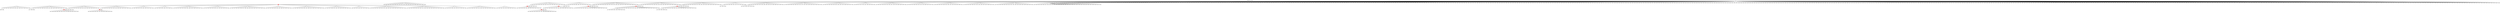 digraph g {
	"50" -> "51";
	"51" [label="26"];
	"45" -> "46";
	"46" [label="10"];
	"42" -> "43";
	"43" [color=indianred1, style=filled, label="27"];
	"41" -> "42";
	"42" [label="14"];
	"35" -> "36";
	"36" [color=indianred1, style=filled, label="28"];
	"34" -> "35";
	"35" [label="15"];
	"31" -> "32";
	"32" [label="13"];
	"31" -> "33";
	"33" [label="17"];
	"31" -> "34";
	"34" [label="28"];
	"31" -> "37";
	"37" [label="40"];
	"31" -> "38";
	"38" [label="46"];
	"31" -> "39";
	"39" [label="25"];
	"31" -> "40";
	"40" [label="32"];
	"31" -> "41";
	"41" [label="27"];
	"31" -> "44";
	"44" [label="33"];
	"31" -> "45";
	"45" [label="39"];
	"31" -> "47";
	"47" [label="43"];
	"31" -> "48";
	"48" [label="22"];
	"31" -> "49";
	"49" [label="30"];
	"31" -> "50";
	"50" [label="31"];
	"31" -> "52";
	"52" [label="19"];
	"31" -> "53";
	"53" [label="4"];
	"31" -> "54";
	"54" [label="21"];
	"31" -> "55";
	"55" [label="7"];
	"30" -> "31";
	"31" [color=indianred1, style=filled, label="45"];
	"28" -> "29";
	"29" [color=indianred1, style=filled, label="47"];
	"27" -> "28";
	"28" [label="23"];
	"20" -> "21";
	"21" [color=indianred1, style=filled, label="50"];
	"19" -> "20";
	"20" [label="38"];
	"18" -> "19";
	"19" [color=indianred1, style=filled, label="24"];
	"17" -> "18";
	"18" [label="50"];
	"15" -> "16";
	"16" [color=indianred1, style=filled, label="8"];
	"14" -> "15";
	"15" [label="12"];
	"12" -> "13";
	"13" [label="48"];
	"11" -> "12";
	"12" [color=indianred1, style=filled, label="9"];
	"10" -> "11";
	"11" [label="44"];
	"8" -> "9";
	"9" [label="18"];
	"7" -> "8";
	"8" [color=indianred1, style=filled, label="16"];
	"6" -> "7";
	"7" [label="36"];
	"4" -> "5";
	"5" [label="11"];
	"2" -> "3";
	"3" [label="1"];
	"0" -> "1";
	"1" [label="3"];
	"0" -> "2";
	"2" [label="49"];
	"0" -> "4";
	"4" [label="6"];
	"0" -> "6";
	"6" [label="16"];
	"0" -> "10";
	"10" [label="9"];
	"0" -> "14";
	"14" [label="8"];
	"0" -> "17";
	"17" [label="24"];
	"0" -> "22";
	"22" [label="42"];
	"0" -> "23";
	"23" [label="35"];
	"0" -> "24";
	"24" [label="20"];
	"0" -> "25";
	"25" [label="34"];
	"0" -> "26";
	"26" [label="41"];
	"0" -> "27";
	"27" [label="47"];
	"0" -> "30";
	"30" [label="45"];
	"0" -> "56";
	"56" [label="5"];
	"0" -> "57";
	"57" [label="2"];
	"0" -> "58";
	"58" [label="37"];
	"0" -> "59";
	"59" [label="29"];
	"0" [label="germline"];
	"0" -> "cell1";
	"cell1" [shape=box];
	"1" -> "cell2";
	"cell2" [shape=box];
	"22" -> "cell3";
	"cell3" [shape=box];
	"56" -> "cell4";
	"cell4" [shape=box];
	"17" -> "cell5";
	"cell5" [shape=box];
	"0" -> "cell6";
	"cell6" [shape=box];
	"13" -> "cell7";
	"cell7" [shape=box];
	"0" -> "cell8";
	"cell8" [shape=box];
	"10" -> "cell9";
	"cell9" [shape=box];
	"39" -> "cell10";
	"cell10" [shape=box];
	"0" -> "cell11";
	"cell11" [shape=box];
	"21" -> "cell12";
	"cell12" [shape=box];
	"24" -> "cell13";
	"cell13" [shape=box];
	"0" -> "cell14";
	"cell14" [shape=box];
	"0" -> "cell15";
	"cell15" [shape=box];
	"0" -> "cell16";
	"cell16" [shape=box];
	"41" -> "cell17";
	"cell17" [shape=box];
	"0" -> "cell18";
	"cell18" [shape=box];
	"0" -> "cell19";
	"cell19" [shape=box];
	"19" -> "cell20";
	"cell20" [shape=box];
	"0" -> "cell21";
	"cell21" [shape=box];
	"0" -> "cell22";
	"cell22" [shape=box];
	"36" -> "cell23";
	"cell23" [shape=box];
	"10" -> "cell24";
	"cell24" [shape=box];
	"16" -> "cell25";
	"cell25" [shape=box];
	"0" -> "cell26";
	"cell26" [shape=box];
	"0" -> "cell27";
	"cell27" [shape=box];
	"21" -> "cell28";
	"cell28" [shape=box];
	"40" -> "cell29";
	"cell29" [shape=box];
	"0" -> "cell30";
	"cell30" [shape=box];
	"32" -> "cell31";
	"cell31" [shape=box];
	"28" -> "cell32";
	"cell32" [shape=box];
	"22" -> "cell33";
	"cell33" [shape=box];
	"0" -> "cell34";
	"cell34" [shape=box];
	"39" -> "cell35";
	"cell35" [shape=box];
	"0" -> "cell36";
	"cell36" [shape=box];
	"0" -> "cell37";
	"cell37" [shape=box];
	"0" -> "cell38";
	"cell38" [shape=box];
	"0" -> "cell39";
	"cell39" [shape=box];
	"3" -> "cell40";
	"cell40" [shape=box];
	"9" -> "cell41";
	"cell41" [shape=box];
	"0" -> "cell42";
	"cell42" [shape=box];
	"0" -> "cell43";
	"cell43" [shape=box];
	"22" -> "cell44";
	"cell44" [shape=box];
	"0" -> "cell45";
	"cell45" [shape=box];
	"0" -> "cell46";
	"cell46" [shape=box];
	"52" -> "cell47";
	"cell47" [shape=box];
	"2" -> "cell48";
	"cell48" [shape=box];
	"17" -> "cell49";
	"cell49" [shape=box];
	"0" -> "cell50";
	"cell50" [shape=box];
	"0" -> "cell51";
	"cell51" [shape=box];
	"11" -> "cell52";
	"cell52" [shape=box];
	"0" -> "cell53";
	"cell53" [shape=box];
	"53" -> "cell54";
	"cell54" [shape=box];
	"0" -> "cell55";
	"cell55" [shape=box];
	"0" -> "cell56";
	"cell56" [shape=box];
	"41" -> "cell57";
	"cell57" [shape=box];
	"0" -> "cell58";
	"cell58" [shape=box];
	"16" -> "cell59";
	"cell59" [shape=box];
	"2" -> "cell60";
	"cell60" [shape=box];
	"1" -> "cell61";
	"cell61" [shape=box];
	"0" -> "cell62";
	"cell62" [shape=box];
	"0" -> "cell63";
	"cell63" [shape=box];
	"23" -> "cell64";
	"cell64" [shape=box];
	"49" -> "cell65";
	"cell65" [shape=box];
	"0" -> "cell66";
	"cell66" [shape=box];
	"0" -> "cell67";
	"cell67" [shape=box];
	"23" -> "cell68";
	"cell68" [shape=box];
	"0" -> "cell69";
	"cell69" [shape=box];
	"27" -> "cell70";
	"cell70" [shape=box];
	"47" -> "cell71";
	"cell71" [shape=box];
	"23" -> "cell72";
	"cell72" [shape=box];
	"39" -> "cell73";
	"cell73" [shape=box];
	"27" -> "cell74";
	"cell74" [shape=box];
	"37" -> "cell75";
	"cell75" [shape=box];
	"0" -> "cell76";
	"cell76" [shape=box];
	"0" -> "cell77";
	"cell77" [shape=box];
	"30" -> "cell78";
	"cell78" [shape=box];
	"0" -> "cell79";
	"cell79" [shape=box];
	"0" -> "cell80";
	"cell80" [shape=box];
	"0" -> "cell81";
	"cell81" [shape=box];
	"40" -> "cell82";
	"cell82" [shape=box];
	"0" -> "cell83";
	"cell83" [shape=box];
	"41" -> "cell84";
	"cell84" [shape=box];
	"0" -> "cell85";
	"cell85" [shape=box];
	"0" -> "cell86";
	"cell86" [shape=box];
	"38" -> "cell87";
	"cell87" [shape=box];
	"17" -> "cell88";
	"cell88" [shape=box];
	"24" -> "cell89";
	"cell89" [shape=box];
	"0" -> "cell90";
	"cell90" [shape=box];
	"0" -> "cell91";
	"cell91" [shape=box];
	"0" -> "cell92";
	"cell92" [shape=box];
	"0" -> "cell93";
	"cell93" [shape=box];
	"0" -> "cell94";
	"cell94" [shape=box];
	"25" -> "cell95";
	"cell95" [shape=box];
	"0" -> "cell96";
	"cell96" [shape=box];
	"0" -> "cell97";
	"cell97" [shape=box];
	"6" -> "cell98";
	"cell98" [shape=box];
	"17" -> "cell99";
	"cell99" [shape=box];
	"0" -> "cell100";
	"cell100" [shape=box];
	"29" -> "cell101";
	"cell101" [shape=box];
	"0" -> "cell102";
	"cell102" [shape=box];
	"6" -> "cell103";
	"cell103" [shape=box];
	"0" -> "cell104";
	"cell104" [shape=box];
	"4" -> "cell105";
	"cell105" [shape=box];
	"41" -> "cell106";
	"cell106" [shape=box];
	"57" -> "cell107";
	"cell107" [shape=box];
	"25" -> "cell108";
	"cell108" [shape=box];
	"0" -> "cell109";
	"cell109" [shape=box];
	"0" -> "cell110";
	"cell110" [shape=box];
	"0" -> "cell111";
	"cell111" [shape=box];
	"0" -> "cell112";
	"cell112" [shape=box];
	"0" -> "cell113";
	"cell113" [shape=box];
	"44" -> "cell114";
	"cell114" [shape=box];
	"2" -> "cell115";
	"cell115" [shape=box];
	"40" -> "cell116";
	"cell116" [shape=box];
	"46" -> "cell117";
	"cell117" [shape=box];
	"2" -> "cell118";
	"cell118" [shape=box];
	"37" -> "cell119";
	"cell119" [shape=box];
	"0" -> "cell120";
	"cell120" [shape=box];
	"38" -> "cell121";
	"cell121" [shape=box];
	"0" -> "cell122";
	"cell122" [shape=box];
	"52" -> "cell123";
	"cell123" [shape=box];
	"0" -> "cell124";
	"cell124" [shape=box];
	"0" -> "cell125";
	"cell125" [shape=box];
	"0" -> "cell126";
	"cell126" [shape=box];
	"0" -> "cell127";
	"cell127" [shape=box];
	"0" -> "cell128";
	"cell128" [shape=box];
	"0" -> "cell129";
	"cell129" [shape=box];
	"20" -> "cell130";
	"cell130" [shape=box];
	"24" -> "cell131";
	"cell131" [shape=box];
	"0" -> "cell132";
	"cell132" [shape=box];
	"0" -> "cell133";
	"cell133" [shape=box];
	"0" -> "cell134";
	"cell134" [shape=box];
	"0" -> "cell135";
	"cell135" [shape=box];
	"45" -> "cell136";
	"cell136" [shape=box];
	"45" -> "cell137";
	"cell137" [shape=box];
	"0" -> "cell138";
	"cell138" [shape=box];
	"53" -> "cell139";
	"cell139" [shape=box];
	"0" -> "cell140";
	"cell140" [shape=box];
	"57" -> "cell141";
	"cell141" [shape=box];
	"0" -> "cell142";
	"cell142" [shape=box];
	"55" -> "cell143";
	"cell143" [shape=box];
	"47" -> "cell144";
	"cell144" [shape=box];
	"49" -> "cell145";
	"cell145" [shape=box];
	"12" -> "cell146";
	"cell146" [shape=box];
	"0" -> "cell147";
	"cell147" [shape=box];
	"10" -> "cell148";
	"cell148" [shape=box];
	"34" -> "cell149";
	"cell149" [shape=box];
	"0" -> "cell150";
	"cell150" [shape=box];
	"21" -> "cell151";
	"cell151" [shape=box];
	"33" -> "cell152";
	"cell152" [shape=box];
	"16" -> "cell153";
	"cell153" [shape=box];
	"21" -> "cell154";
	"cell154" [shape=box];
	"0" -> "cell155";
	"cell155" [shape=box];
	"0" -> "cell156";
	"cell156" [shape=box];
	"0" -> "cell157";
	"cell157" [shape=box];
	"6" -> "cell158";
	"cell158" [shape=box];
	"0" -> "cell159";
	"cell159" [shape=box];
	"0" -> "cell160";
	"cell160" [shape=box];
	"0" -> "cell161";
	"cell161" [shape=box];
	"0" -> "cell162";
	"cell162" [shape=box];
	"16" -> "cell163";
	"cell163" [shape=box];
	"0" -> "cell164";
	"cell164" [shape=box];
	"50" -> "cell165";
	"cell165" [shape=box];
	"0" -> "cell166";
	"cell166" [shape=box];
	"27" -> "cell167";
	"cell167" [shape=box];
	"36" -> "cell168";
	"cell168" [shape=box];
	"0" -> "cell169";
	"cell169" [shape=box];
	"0" -> "cell170";
	"cell170" [shape=box];
	"0" -> "cell171";
	"cell171" [shape=box];
	"37" -> "cell172";
	"cell172" [shape=box];
	"8" -> "cell173";
	"cell173" [shape=box];
	"7" -> "cell174";
	"cell174" [shape=box];
	"0" -> "cell175";
	"cell175" [shape=box];
	"0" -> "cell176";
	"cell176" [shape=box];
	"19" -> "cell177";
	"cell177" [shape=box];
	"0" -> "cell178";
	"cell178" [shape=box];
	"58" -> "cell179";
	"cell179" [shape=box];
	"30" -> "cell180";
	"cell180" [shape=box];
	"0" -> "cell181";
	"cell181" [shape=box];
	"0" -> "cell182";
	"cell182" [shape=box];
	"34" -> "cell183";
	"cell183" [shape=box];
	"38" -> "cell184";
	"cell184" [shape=box];
	"0" -> "cell185";
	"cell185" [shape=box];
	"56" -> "cell186";
	"cell186" [shape=box];
	"0" -> "cell187";
	"cell187" [shape=box];
	"29" -> "cell188";
	"cell188" [shape=box];
	"57" -> "cell189";
	"cell189" [shape=box];
	"0" -> "cell190";
	"cell190" [shape=box];
	"0" -> "cell191";
	"cell191" [shape=box];
	"0" -> "cell192";
	"cell192" [shape=box];
	"0" -> "cell193";
	"cell193" [shape=box];
	"0" -> "cell194";
	"cell194" [shape=box];
	"0" -> "cell195";
	"cell195" [shape=box];
	"0" -> "cell196";
	"cell196" [shape=box];
	"0" -> "cell197";
	"cell197" [shape=box];
	"54" -> "cell198";
	"cell198" [shape=box];
	"10" -> "cell199";
	"cell199" [shape=box];
	"41" -> "cell200";
	"cell200" [shape=box];
	"43" -> "cell201";
	"cell201" [shape=box];
	"0" -> "cell202";
	"cell202" [shape=box];
	"0" -> "cell203";
	"cell203" [shape=box];
	"0" -> "cell204";
	"cell204" [shape=box];
	"0" -> "cell205";
	"cell205" [shape=box];
	"0" -> "cell206";
	"cell206" [shape=box];
	"2" -> "cell207";
	"cell207" [shape=box];
	"8" -> "cell208";
	"cell208" [shape=box];
	"0" -> "cell209";
	"cell209" [shape=box];
	"0" -> "cell210";
	"cell210" [shape=box];
	"23" -> "cell211";
	"cell211" [shape=box];
	"0" -> "cell212";
	"cell212" [shape=box];
	"4" -> "cell213";
	"cell213" [shape=box];
	"34" -> "cell214";
	"cell214" [shape=box];
	"0" -> "cell215";
	"cell215" [shape=box];
	"10" -> "cell216";
	"cell216" [shape=box];
	"0" -> "cell217";
	"cell217" [shape=box];
	"58" -> "cell218";
	"cell218" [shape=box];
	"49" -> "cell219";
	"cell219" [shape=box];
	"45" -> "cell220";
	"cell220" [shape=box];
	"0" -> "cell221";
	"cell221" [shape=box];
	"23" -> "cell222";
	"cell222" [shape=box];
	"0" -> "cell223";
	"cell223" [shape=box];
	"14" -> "cell224";
	"cell224" [shape=box];
	"0" -> "cell225";
	"cell225" [shape=box];
	"0" -> "cell226";
	"cell226" [shape=box];
	"47" -> "cell227";
	"cell227" [shape=box];
	"34" -> "cell228";
	"cell228" [shape=box];
	"39" -> "cell229";
	"cell229" [shape=box];
	"0" -> "cell230";
	"cell230" [shape=box];
	"10" -> "cell231";
	"cell231" [shape=box];
	"0" -> "cell232";
	"cell232" [shape=box];
	"26" -> "cell233";
	"cell233" [shape=box];
	"0" -> "cell234";
	"cell234" [shape=box];
	"0" -> "cell235";
	"cell235" [shape=box];
	"51" -> "cell236";
	"cell236" [shape=box];
	"5" -> "cell237";
	"cell237" [shape=box];
	"0" -> "cell238";
	"cell238" [shape=box];
	"0" -> "cell239";
	"cell239" [shape=box];
	"0" -> "cell240";
	"cell240" [shape=box];
	"0" -> "cell241";
	"cell241" [shape=box];
	"59" -> "cell242";
	"cell242" [shape=box];
	"30" -> "cell243";
	"cell243" [shape=box];
	"18" -> "cell244";
	"cell244" [shape=box];
	"24" -> "cell245";
	"cell245" [shape=box];
	"50" -> "cell246";
	"cell246" [shape=box];
	"0" -> "cell247";
	"cell247" [shape=box];
	"0" -> "cell248";
	"cell248" [shape=box];
	"26" -> "cell249";
	"cell249" [shape=box];
	"55" -> "cell250";
	"cell250" [shape=box];
	"0" -> "cell251";
	"cell251" [shape=box];
	"16" -> "cell252";
	"cell252" [shape=box];
	"0" -> "cell253";
	"cell253" [shape=box];
	"0" -> "cell254";
	"cell254" [shape=box];
	"0" -> "cell255";
	"cell255" [shape=box];
	"0" -> "cell256";
	"cell256" [shape=box];
	"30" -> "cell257";
	"cell257" [shape=box];
	"8" -> "cell258";
	"cell258" [shape=box];
	"0" -> "cell259";
	"cell259" [shape=box];
	"36" -> "cell260";
	"cell260" [shape=box];
	"0" -> "cell261";
	"cell261" [shape=box];
	"0" -> "cell262";
	"cell262" [shape=box];
	"0" -> "cell263";
	"cell263" [shape=box];
	"0" -> "cell264";
	"cell264" [shape=box];
	"0" -> "cell265";
	"cell265" [shape=box];
	"0" -> "cell266";
	"cell266" [shape=box];
	"37" -> "cell267";
	"cell267" [shape=box];
	"0" -> "cell268";
	"cell268" [shape=box];
	"0" -> "cell269";
	"cell269" [shape=box];
	"25" -> "cell270";
	"cell270" [shape=box];
	"0" -> "cell271";
	"cell271" [shape=box];
	"0" -> "cell272";
	"cell272" [shape=box];
	"0" -> "cell273";
	"cell273" [shape=box];
	"0" -> "cell274";
	"cell274" [shape=box];
	"0" -> "cell275";
	"cell275" [shape=box];
	"0" -> "cell276";
	"cell276" [shape=box];
	"0" -> "cell277";
	"cell277" [shape=box];
	"0" -> "cell278";
	"cell278" [shape=box];
	"0" -> "cell279";
	"cell279" [shape=box];
	"0" -> "cell280";
	"cell280" [shape=box];
	"58" -> "cell281";
	"cell281" [shape=box];
	"0" -> "cell282";
	"cell282" [shape=box];
	"0" -> "cell283";
	"cell283" [shape=box];
	"44" -> "cell284";
	"cell284" [shape=box];
	"0" -> "cell285";
	"cell285" [shape=box];
	"58" -> "cell286";
	"cell286" [shape=box];
	"2" -> "cell287";
	"cell287" [shape=box];
	"43" -> "cell288";
	"cell288" [shape=box];
	"40" -> "cell289";
	"cell289" [shape=box];
	"0" -> "cell290";
	"cell290" [shape=box];
	"0" -> "cell291";
	"cell291" [shape=box];
	"1" -> "cell292";
	"cell292" [shape=box];
	"36" -> "cell293";
	"cell293" [shape=box];
	"0" -> "cell294";
	"cell294" [shape=box];
	"0" -> "cell295";
	"cell295" [shape=box];
	"0" -> "cell296";
	"cell296" [shape=box];
	"42" -> "cell297";
	"cell297" [shape=box];
	"22" -> "cell298";
	"cell298" [shape=box];
	"0" -> "cell299";
	"cell299" [shape=box];
	"0" -> "cell300";
	"cell300" [shape=box];
	"54" -> "cell301";
	"cell301" [shape=box];
	"0" -> "cell302";
	"cell302" [shape=box];
	"0" -> "cell303";
	"cell303" [shape=box];
	"21" -> "cell304";
	"cell304" [shape=box];
	"16" -> "cell305";
	"cell305" [shape=box];
	"40" -> "cell306";
	"cell306" [shape=box];
	"0" -> "cell307";
	"cell307" [shape=box];
	"0" -> "cell308";
	"cell308" [shape=box];
	"41" -> "cell309";
	"cell309" [shape=box];
	"0" -> "cell310";
	"cell310" [shape=box];
	"0" -> "cell311";
	"cell311" [shape=box];
	"52" -> "cell312";
	"cell312" [shape=box];
	"36" -> "cell313";
	"cell313" [shape=box];
	"38" -> "cell314";
	"cell314" [shape=box];
	"56" -> "cell315";
	"cell315" [shape=box];
	"0" -> "cell316";
	"cell316" [shape=box];
	"0" -> "cell317";
	"cell317" [shape=box];
	"30" -> "cell318";
	"cell318" [shape=box];
	"56" -> "cell319";
	"cell319" [shape=box];
	"0" -> "cell320";
	"cell320" [shape=box];
	"45" -> "cell321";
	"cell321" [shape=box];
	"0" -> "cell322";
	"cell322" [shape=box];
	"0" -> "cell323";
	"cell323" [shape=box];
	"0" -> "cell324";
	"cell324" [shape=box];
	"32" -> "cell325";
	"cell325" [shape=box];
	"0" -> "cell326";
	"cell326" [shape=box];
	"37" -> "cell327";
	"cell327" [shape=box];
	"0" -> "cell328";
	"cell328" [shape=box];
	"36" -> "cell329";
	"cell329" [shape=box];
	"44" -> "cell330";
	"cell330" [shape=box];
	"14" -> "cell331";
	"cell331" [shape=box];
	"19" -> "cell332";
	"cell332" [shape=box];
	"0" -> "cell333";
	"cell333" [shape=box];
	"19" -> "cell334";
	"cell334" [shape=box];
	"0" -> "cell335";
	"cell335" [shape=box];
	"32" -> "cell336";
	"cell336" [shape=box];
	"0" -> "cell337";
	"cell337" [shape=box];
	"0" -> "cell338";
	"cell338" [shape=box];
	"0" -> "cell339";
	"cell339" [shape=box];
	"0" -> "cell340";
	"cell340" [shape=box];
	"0" -> "cell341";
	"cell341" [shape=box];
	"0" -> "cell342";
	"cell342" [shape=box];
	"0" -> "cell343";
	"cell343" [shape=box];
	"0" -> "cell344";
	"cell344" [shape=box];
	"0" -> "cell345";
	"cell345" [shape=box];
	"0" -> "cell346";
	"cell346" [shape=box];
	"24" -> "cell347";
	"cell347" [shape=box];
	"0" -> "cell348";
	"cell348" [shape=box];
	"22" -> "cell349";
	"cell349" [shape=box];
	"0" -> "cell350";
	"cell350" [shape=box];
	"13" -> "cell351";
	"cell351" [shape=box];
	"14" -> "cell352";
	"cell352" [shape=box];
	"30" -> "cell353";
	"cell353" [shape=box];
	"0" -> "cell354";
	"cell354" [shape=box];
	"0" -> "cell355";
	"cell355" [shape=box];
	"0" -> "cell356";
	"cell356" [shape=box];
	"39" -> "cell357";
	"cell357" [shape=box];
	"0" -> "cell358";
	"cell358" [shape=box];
	"57" -> "cell359";
	"cell359" [shape=box];
	"0" -> "cell360";
	"cell360" [shape=box];
	"0" -> "cell361";
	"cell361" [shape=box];
	"0" -> "cell362";
	"cell362" [shape=box];
	"0" -> "cell363";
	"cell363" [shape=box];
	"0" -> "cell364";
	"cell364" [shape=box];
	"58" -> "cell365";
	"cell365" [shape=box];
	"54" -> "cell366";
	"cell366" [shape=box];
	"0" -> "cell367";
	"cell367" [shape=box];
	"0" -> "cell368";
	"cell368" [shape=box];
	"0" -> "cell369";
	"cell369" [shape=box];
	"30" -> "cell370";
	"cell370" [shape=box];
	"49" -> "cell371";
	"cell371" [shape=box];
	"58" -> "cell372";
	"cell372" [shape=box];
	"54" -> "cell373";
	"cell373" [shape=box];
	"0" -> "cell374";
	"cell374" [shape=box];
	"30" -> "cell375";
	"cell375" [shape=box];
	"49" -> "cell376";
	"cell376" [shape=box];
	"0" -> "cell377";
	"cell377" [shape=box];
	"0" -> "cell378";
	"cell378" [shape=box];
	"0" -> "cell379";
	"cell379" [shape=box];
	"0" -> "cell380";
	"cell380" [shape=box];
	"0" -> "cell381";
	"cell381" [shape=box];
	"0" -> "cell382";
	"cell382" [shape=box];
	"0" -> "cell383";
	"cell383" [shape=box];
	"0" -> "cell384";
	"cell384" [shape=box];
	"0" -> "cell385";
	"cell385" [shape=box];
	"1" -> "cell386";
	"cell386" [shape=box];
	"0" -> "cell387";
	"cell387" [shape=box];
	"47" -> "cell388";
	"cell388" [shape=box];
	"0" -> "cell389";
	"cell389" [shape=box];
	"54" -> "cell390";
	"cell390" [shape=box];
	"0" -> "cell391";
	"cell391" [shape=box];
	"0" -> "cell392";
	"cell392" [shape=box];
	"0" -> "cell393";
	"cell393" [shape=box];
	"0" -> "cell394";
	"cell394" [shape=box];
	"0" -> "cell395";
	"cell395" [shape=box];
	"0" -> "cell396";
	"cell396" [shape=box];
	"0" -> "cell397";
	"cell397" [shape=box];
	"45" -> "cell398";
	"cell398" [shape=box];
	"0" -> "cell399";
	"cell399" [shape=box];
	"0" -> "cell400";
	"cell400" [shape=box];
	"16" -> "cell401";
	"cell401" [shape=box];
	"32" -> "cell402";
	"cell402" [shape=box];
	"14" -> "cell403";
	"cell403" [shape=box];
	"42" -> "cell404";
	"cell404" [shape=box];
	"0" -> "cell405";
	"cell405" [shape=box];
	"7" -> "cell406";
	"cell406" [shape=box];
	"53" -> "cell407";
	"cell407" [shape=box];
	"0" -> "cell408";
	"cell408" [shape=box];
	"0" -> "cell409";
	"cell409" [shape=box];
	"0" -> "cell410";
	"cell410" [shape=box];
	"30" -> "cell411";
	"cell411" [shape=box];
	"47" -> "cell412";
	"cell412" [shape=box];
	"0" -> "cell413";
	"cell413" [shape=box];
	"20" -> "cell414";
	"cell414" [shape=box];
	"0" -> "cell415";
	"cell415" [shape=box];
	"45" -> "cell416";
	"cell416" [shape=box];
	"0" -> "cell417";
	"cell417" [shape=box];
	"24" -> "cell418";
	"cell418" [shape=box];
	"0" -> "cell419";
	"cell419" [shape=box];
	"0" -> "cell420";
	"cell420" [shape=box];
	"0" -> "cell421";
	"cell421" [shape=box];
	"0" -> "cell422";
	"cell422" [shape=box];
	"12" -> "cell423";
	"cell423" [shape=box];
	"0" -> "cell424";
	"cell424" [shape=box];
	"0" -> "cell425";
	"cell425" [shape=box];
	"0" -> "cell426";
	"cell426" [shape=box];
	"0" -> "cell427";
	"cell427" [shape=box];
	"0" -> "cell428";
	"cell428" [shape=box];
	"0" -> "cell429";
	"cell429" [shape=box];
	"27" -> "cell430";
	"cell430" [shape=box];
	"0" -> "cell431";
	"cell431" [shape=box];
	"0" -> "cell432";
	"cell432" [shape=box];
	"58" -> "cell433";
	"cell433" [shape=box];
	"27" -> "cell434";
	"cell434" [shape=box];
	"0" -> "cell435";
	"cell435" [shape=box];
	"25" -> "cell436";
	"cell436" [shape=box];
	"59" -> "cell437";
	"cell437" [shape=box];
	"12" -> "cell438";
	"cell438" [shape=box];
	"0" -> "cell439";
	"cell439" [shape=box];
	"0" -> "cell440";
	"cell440" [shape=box];
	"34" -> "cell441";
	"cell441" [shape=box];
	"0" -> "cell442";
	"cell442" [shape=box];
	"0" -> "cell443";
	"cell443" [shape=box];
	"0" -> "cell444";
	"cell444" [shape=box];
	"27" -> "cell445";
	"cell445" [shape=box];
	"0" -> "cell446";
	"cell446" [shape=box];
	"7" -> "cell447";
	"cell447" [shape=box];
	"0" -> "cell448";
	"cell448" [shape=box];
	"26" -> "cell449";
	"cell449" [shape=box];
	"2" -> "cell450";
	"cell450" [shape=box];
	"35" -> "cell451";
	"cell451" [shape=box];
	"38" -> "cell452";
	"cell452" [shape=box];
	"29" -> "cell453";
	"cell453" [shape=box];
	"34" -> "cell454";
	"cell454" [shape=box];
	"4" -> "cell455";
	"cell455" [shape=box];
	"48" -> "cell456";
	"cell456" [shape=box];
	"8" -> "cell457";
	"cell457" [shape=box];
	"52" -> "cell458";
	"cell458" [shape=box];
	"0" -> "cell459";
	"cell459" [shape=box];
	"58" -> "cell460";
	"cell460" [shape=box];
	"1" -> "cell461";
	"cell461" [shape=box];
	"0" -> "cell462";
	"cell462" [shape=box];
	"0" -> "cell463";
	"cell463" [shape=box];
	"0" -> "cell464";
	"cell464" [shape=box];
	"0" -> "cell465";
	"cell465" [shape=box];
	"0" -> "cell466";
	"cell466" [shape=box];
	"30" -> "cell467";
	"cell467" [shape=box];
	"2" -> "cell468";
	"cell468" [shape=box];
	"0" -> "cell469";
	"cell469" [shape=box];
	"26" -> "cell470";
	"cell470" [shape=box];
	"0" -> "cell471";
	"cell471" [shape=box];
	"0" -> "cell472";
	"cell472" [shape=box];
	"21" -> "cell473";
	"cell473" [shape=box];
	"0" -> "cell474";
	"cell474" [shape=box];
	"50" -> "cell475";
	"cell475" [shape=box];
	"16" -> "cell476";
	"cell476" [shape=box];
	"0" -> "cell477";
	"cell477" [shape=box];
	"6" -> "cell478";
	"cell478" [shape=box];
	"33" -> "cell479";
	"cell479" [shape=box];
	"6" -> "cell480";
	"cell480" [shape=box];
	"0" -> "cell481";
	"cell481" [shape=box];
	"29" -> "cell482";
	"cell482" [shape=box];
	"0" -> "cell483";
	"cell483" [shape=box];
	"24" -> "cell484";
	"cell484" [shape=box];
	"30" -> "cell485";
	"cell485" [shape=box];
	"0" -> "cell486";
	"cell486" [shape=box];
	"58" -> "cell487";
	"cell487" [shape=box];
	"14" -> "cell488";
	"cell488" [shape=box];
	"0" -> "cell489";
	"cell489" [shape=box];
	"48" -> "cell490";
	"cell490" [shape=box];
	"41" -> "cell491";
	"cell491" [shape=box];
	"10" -> "cell492";
	"cell492" [shape=box];
	"8" -> "cell493";
	"cell493" [shape=box];
	"8" -> "cell494";
	"cell494" [shape=box];
	"4" -> "cell495";
	"cell495" [shape=box];
	"0" -> "cell496";
	"cell496" [shape=box];
	"0" -> "cell497";
	"cell497" [shape=box];
	"46" -> "cell498";
	"cell498" [shape=box];
	"14" -> "cell499";
	"cell499" [shape=box];
	"0" -> "cell500";
	"cell500" [shape=box];
	"0" -> "cell501";
	"cell501" [shape=box];
	"44" -> "cell502";
	"cell502" [shape=box];
	"0" -> "cell503";
	"cell503" [shape=box];
	"21" -> "cell504";
	"cell504" [shape=box];
	"0" -> "cell505";
	"cell505" [shape=box];
	"0" -> "cell506";
	"cell506" [shape=box];
	"10" -> "cell507";
	"cell507" [shape=box];
	"0" -> "cell508";
	"cell508" [shape=box];
	"0" -> "cell509";
	"cell509" [shape=box];
	"49" -> "cell510";
	"cell510" [shape=box];
	"0" -> "cell511";
	"cell511" [shape=box];
	"0" -> "cell512";
	"cell512" [shape=box];
	"0" -> "cell513";
	"cell513" [shape=box];
	"41" -> "cell514";
	"cell514" [shape=box];
	"0" -> "cell515";
	"cell515" [shape=box];
	"0" -> "cell516";
	"cell516" [shape=box];
	"0" -> "cell517";
	"cell517" [shape=box];
	"0" -> "cell518";
	"cell518" [shape=box];
	"0" -> "cell519";
	"cell519" [shape=box];
	"0" -> "cell520";
	"cell520" [shape=box];
	"0" -> "cell521";
	"cell521" [shape=box];
	"38" -> "cell522";
	"cell522" [shape=box];
	"14" -> "cell523";
	"cell523" [shape=box];
	"12" -> "cell524";
	"cell524" [shape=box];
	"57" -> "cell525";
	"cell525" [shape=box];
	"0" -> "cell526";
	"cell526" [shape=box];
	"24" -> "cell527";
	"cell527" [shape=box];
	"0" -> "cell528";
	"cell528" [shape=box];
	"6" -> "cell529";
	"cell529" [shape=box];
	"43" -> "cell530";
	"cell530" [shape=box];
	"0" -> "cell531";
	"cell531" [shape=box];
	"41" -> "cell532";
	"cell532" [shape=box];
	"0" -> "cell533";
	"cell533" [shape=box];
	"48" -> "cell534";
	"cell534" [shape=box];
	"56" -> "cell535";
	"cell535" [shape=box];
	"0" -> "cell536";
	"cell536" [shape=box];
	"23" -> "cell537";
	"cell537" [shape=box];
	"0" -> "cell538";
	"cell538" [shape=box];
	"0" -> "cell539";
	"cell539" [shape=box];
	"0" -> "cell540";
	"cell540" [shape=box];
	"0" -> "cell541";
	"cell541" [shape=box];
	"25" -> "cell542";
	"cell542" [shape=box];
	"0" -> "cell543";
	"cell543" [shape=box];
	"0" -> "cell544";
	"cell544" [shape=box];
	"0" -> "cell545";
	"cell545" [shape=box];
	"22" -> "cell546";
	"cell546" [shape=box];
	"0" -> "cell547";
	"cell547" [shape=box];
	"0" -> "cell548";
	"cell548" [shape=box];
	"0" -> "cell549";
	"cell549" [shape=box];
	"0" -> "cell550";
	"cell550" [shape=box];
	"0" -> "cell551";
	"cell551" [shape=box];
	"0" -> "cell552";
	"cell552" [shape=box];
	"52" -> "cell553";
	"cell553" [shape=box];
	"40" -> "cell554";
	"cell554" [shape=box];
	"45" -> "cell555";
	"cell555" [shape=box];
	"0" -> "cell556";
	"cell556" [shape=box];
	"4" -> "cell557";
	"cell557" [shape=box];
	"0" -> "cell558";
	"cell558" [shape=box];
	"0" -> "cell559";
	"cell559" [shape=box];
	"0" -> "cell560";
	"cell560" [shape=box];
	"0" -> "cell561";
	"cell561" [shape=box];
	"14" -> "cell562";
	"cell562" [shape=box];
	"0" -> "cell563";
	"cell563" [shape=box];
	"5" -> "cell564";
	"cell564" [shape=box];
	"14" -> "cell565";
	"cell565" [shape=box];
	"39" -> "cell566";
	"cell566" [shape=box];
	"16" -> "cell567";
	"cell567" [shape=box];
	"0" -> "cell568";
	"cell568" [shape=box];
	"0" -> "cell569";
	"cell569" [shape=box];
	"0" -> "cell570";
	"cell570" [shape=box];
	"0" -> "cell571";
	"cell571" [shape=box];
	"0" -> "cell572";
	"cell572" [shape=box];
	"14" -> "cell573";
	"cell573" [shape=box];
	"49" -> "cell574";
	"cell574" [shape=box];
	"58" -> "cell575";
	"cell575" [shape=box];
	"0" -> "cell576";
	"cell576" [shape=box];
	"39" -> "cell577";
	"cell577" [shape=box];
	"25" -> "cell578";
	"cell578" [shape=box];
	"40" -> "cell579";
	"cell579" [shape=box];
	"0" -> "cell580";
	"cell580" [shape=box];
	"52" -> "cell581";
	"cell581" [shape=box];
	"30" -> "cell582";
	"cell582" [shape=box];
	"50" -> "cell583";
	"cell583" [shape=box];
	"0" -> "cell584";
	"cell584" [shape=box];
	"14" -> "cell585";
	"cell585" [shape=box];
	"0" -> "cell586";
	"cell586" [shape=box];
	"0" -> "cell587";
	"cell587" [shape=box];
	"0" -> "cell588";
	"cell588" [shape=box];
	"0" -> "cell589";
	"cell589" [shape=box];
	"0" -> "cell590";
	"cell590" [shape=box];
	"55" -> "cell591";
	"cell591" [shape=box];
	"0" -> "cell592";
	"cell592" [shape=box];
	"39" -> "cell593";
	"cell593" [shape=box];
	"52" -> "cell594";
	"cell594" [shape=box];
	"0" -> "cell595";
	"cell595" [shape=box];
	"0" -> "cell596";
	"cell596" [shape=box];
	"14" -> "cell597";
	"cell597" [shape=box];
	"0" -> "cell598";
	"cell598" [shape=box];
	"0" -> "cell599";
	"cell599" [shape=box];
	"0" -> "cell600";
	"cell600" [shape=box];
	"58" -> "cell601";
	"cell601" [shape=box];
	"0" -> "cell602";
	"cell602" [shape=box];
	"58" -> "cell603";
	"cell603" [shape=box];
	"0" -> "cell604";
	"cell604" [shape=box];
	"0" -> "cell605";
	"cell605" [shape=box];
	"0" -> "cell606";
	"cell606" [shape=box];
	"0" -> "cell607";
	"cell607" [shape=box];
	"0" -> "cell608";
	"cell608" [shape=box];
	"26" -> "cell609";
	"cell609" [shape=box];
	"42" -> "cell610";
	"cell610" [shape=box];
	"3" -> "cell611";
	"cell611" [shape=box];
	"41" -> "cell612";
	"cell612" [shape=box];
	"26" -> "cell613";
	"cell613" [shape=box];
	"25" -> "cell614";
	"cell614" [shape=box];
	"36" -> "cell615";
	"cell615" [shape=box];
	"44" -> "cell616";
	"cell616" [shape=box];
	"56" -> "cell617";
	"cell617" [shape=box];
	"0" -> "cell618";
	"cell618" [shape=box];
	"10" -> "cell619";
	"cell619" [shape=box];
	"0" -> "cell620";
	"cell620" [shape=box];
	"59" -> "cell621";
	"cell621" [shape=box];
	"0" -> "cell622";
	"cell622" [shape=box];
	"0" -> "cell623";
	"cell623" [shape=box];
	"57" -> "cell624";
	"cell624" [shape=box];
	"58" -> "cell625";
	"cell625" [shape=box];
	"0" -> "cell626";
	"cell626" [shape=box];
	"0" -> "cell627";
	"cell627" [shape=box];
	"53" -> "cell628";
	"cell628" [shape=box];
	"27" -> "cell629";
	"cell629" [shape=box];
	"0" -> "cell630";
	"cell630" [shape=box];
	"0" -> "cell631";
	"cell631" [shape=box];
	"0" -> "cell632";
	"cell632" [shape=box];
	"0" -> "cell633";
	"cell633" [shape=box];
	"0" -> "cell634";
	"cell634" [shape=box];
	"43" -> "cell635";
	"cell635" [shape=box];
	"13" -> "cell636";
	"cell636" [shape=box];
	"0" -> "cell637";
	"cell637" [shape=box];
	"2" -> "cell638";
	"cell638" [shape=box];
	"14" -> "cell639";
	"cell639" [shape=box];
	"24" -> "cell640";
	"cell640" [shape=box];
	"0" -> "cell641";
	"cell641" [shape=box];
	"57" -> "cell642";
	"cell642" [shape=box];
	"0" -> "cell643";
	"cell643" [shape=box];
	"23" -> "cell644";
	"cell644" [shape=box];
	"0" -> "cell645";
	"cell645" [shape=box];
	"0" -> "cell646";
	"cell646" [shape=box];
	"0" -> "cell647";
	"cell647" [shape=box];
	"0" -> "cell648";
	"cell648" [shape=box];
	"0" -> "cell649";
	"cell649" [shape=box];
	"49" -> "cell650";
	"cell650" [shape=box];
	"0" -> "cell651";
	"cell651" [shape=box];
	"11" -> "cell652";
	"cell652" [shape=box];
	"1" -> "cell653";
	"cell653" [shape=box];
	"0" -> "cell654";
	"cell654" [shape=box];
	"17" -> "cell655";
	"cell655" [shape=box];
	"12" -> "cell656";
	"cell656" [shape=box];
	"58" -> "cell657";
	"cell657" [shape=box];
	"0" -> "cell658";
	"cell658" [shape=box];
	"0" -> "cell659";
	"cell659" [shape=box];
	"2" -> "cell660";
	"cell660" [shape=box];
	"37" -> "cell661";
	"cell661" [shape=box];
	"51" -> "cell662";
	"cell662" [shape=box];
	"0" -> "cell663";
	"cell663" [shape=box];
	"43" -> "cell664";
	"cell664" [shape=box];
	"12" -> "cell665";
	"cell665" [shape=box];
	"0" -> "cell666";
	"cell666" [shape=box];
	"57" -> "cell667";
	"cell667" [shape=box];
	"16" -> "cell668";
	"cell668" [shape=box];
	"40" -> "cell669";
	"cell669" [shape=box];
	"12" -> "cell670";
	"cell670" [shape=box];
	"36" -> "cell671";
	"cell671" [shape=box];
	"30" -> "cell672";
	"cell672" [shape=box];
	"0" -> "cell673";
	"cell673" [shape=box];
	"1" -> "cell674";
	"cell674" [shape=box];
	"40" -> "cell675";
	"cell675" [shape=box];
	"23" -> "cell676";
	"cell676" [shape=box];
	"38" -> "cell677";
	"cell677" [shape=box];
	"0" -> "cell678";
	"cell678" [shape=box];
	"0" -> "cell679";
	"cell679" [shape=box];
	"48" -> "cell680";
	"cell680" [shape=box];
	"22" -> "cell681";
	"cell681" [shape=box];
	"58" -> "cell682";
	"cell682" [shape=box];
	"39" -> "cell683";
	"cell683" [shape=box];
	"0" -> "cell684";
	"cell684" [shape=box];
	"17" -> "cell685";
	"cell685" [shape=box];
	"43" -> "cell686";
	"cell686" [shape=box];
	"0" -> "cell687";
	"cell687" [shape=box];
	"0" -> "cell688";
	"cell688" [shape=box];
	"28" -> "cell689";
	"cell689" [shape=box];
	"40" -> "cell690";
	"cell690" [shape=box];
	"58" -> "cell691";
	"cell691" [shape=box];
	"26" -> "cell692";
	"cell692" [shape=box];
	"21" -> "cell693";
	"cell693" [shape=box];
	"0" -> "cell694";
	"cell694" [shape=box];
	"0" -> "cell695";
	"cell695" [shape=box];
	"43" -> "cell696";
	"cell696" [shape=box];
	"47" -> "cell697";
	"cell697" [shape=box];
	"0" -> "cell698";
	"cell698" [shape=box];
	"0" -> "cell699";
	"cell699" [shape=box];
	"18" -> "cell700";
	"cell700" [shape=box];
	"0" -> "cell701";
	"cell701" [shape=box];
	"4" -> "cell702";
	"cell702" [shape=box];
	"0" -> "cell703";
	"cell703" [shape=box];
	"0" -> "cell704";
	"cell704" [shape=box];
	"0" -> "cell705";
	"cell705" [shape=box];
	"0" -> "cell706";
	"cell706" [shape=box];
	"0" -> "cell707";
	"cell707" [shape=box];
	"27" -> "cell708";
	"cell708" [shape=box];
	"0" -> "cell709";
	"cell709" [shape=box];
	"17" -> "cell710";
	"cell710" [shape=box];
	"0" -> "cell711";
	"cell711" [shape=box];
	"0" -> "cell712";
	"cell712" [shape=box];
	"0" -> "cell713";
	"cell713" [shape=box];
	"4" -> "cell714";
	"cell714" [shape=box];
	"0" -> "cell715";
	"cell715" [shape=box];
	"6" -> "cell716";
	"cell716" [shape=box];
	"0" -> "cell717";
	"cell717" [shape=box];
	"0" -> "cell718";
	"cell718" [shape=box];
	"0" -> "cell719";
	"cell719" [shape=box];
	"0" -> "cell720";
	"cell720" [shape=box];
	"0" -> "cell721";
	"cell721" [shape=box];
	"0" -> "cell722";
	"cell722" [shape=box];
	"54" -> "cell723";
	"cell723" [shape=box];
	"1" -> "cell724";
	"cell724" [shape=box];
	"26" -> "cell725";
	"cell725" [shape=box];
	"8" -> "cell726";
	"cell726" [shape=box];
	"43" -> "cell727";
	"cell727" [shape=box];
	"0" -> "cell728";
	"cell728" [shape=box];
	"0" -> "cell729";
	"cell729" [shape=box];
	"0" -> "cell730";
	"cell730" [shape=box];
	"0" -> "cell731";
	"cell731" [shape=box];
	"0" -> "cell732";
	"cell732" [shape=box];
	"0" -> "cell733";
	"cell733" [shape=box];
	"0" -> "cell734";
	"cell734" [shape=box];
	"47" -> "cell735";
	"cell735" [shape=box];
	"0" -> "cell736";
	"cell736" [shape=box];
	"0" -> "cell737";
	"cell737" [shape=box];
	"12" -> "cell738";
	"cell738" [shape=box];
	"7" -> "cell739";
	"cell739" [shape=box];
	"0" -> "cell740";
	"cell740" [shape=box];
	"0" -> "cell741";
	"cell741" [shape=box];
	"0" -> "cell742";
	"cell742" [shape=box];
	"30" -> "cell743";
	"cell743" [shape=box];
	"0" -> "cell744";
	"cell744" [shape=box];
	"45" -> "cell745";
	"cell745" [shape=box];
	"38" -> "cell746";
	"cell746" [shape=box];
	"0" -> "cell747";
	"cell747" [shape=box];
	"0" -> "cell748";
	"cell748" [shape=box];
	"53" -> "cell749";
	"cell749" [shape=box];
	"0" -> "cell750";
	"cell750" [shape=box];
	"0" -> "cell751";
	"cell751" [shape=box];
	"0" -> "cell752";
	"cell752" [shape=box];
	"25" -> "cell753";
	"cell753" [shape=box];
	"0" -> "cell754";
	"cell754" [shape=box];
	"0" -> "cell755";
	"cell755" [shape=box];
	"26" -> "cell756";
	"cell756" [shape=box];
	"2" -> "cell757";
	"cell757" [shape=box];
	"34" -> "cell758";
	"cell758" [shape=box];
	"0" -> "cell759";
	"cell759" [shape=box];
	"0" -> "cell760";
	"cell760" [shape=box];
	"43" -> "cell761";
	"cell761" [shape=box];
	"4" -> "cell762";
	"cell762" [shape=box];
	"0" -> "cell763";
	"cell763" [shape=box];
	"19" -> "cell764";
	"cell764" [shape=box];
	"53" -> "cell765";
	"cell765" [shape=box];
	"0" -> "cell766";
	"cell766" [shape=box];
	"0" -> "cell767";
	"cell767" [shape=box];
	"0" -> "cell768";
	"cell768" [shape=box];
	"0" -> "cell769";
	"cell769" [shape=box];
	"43" -> "cell770";
	"cell770" [shape=box];
	"53" -> "cell771";
	"cell771" [shape=box];
	"0" -> "cell772";
	"cell772" [shape=box];
	"0" -> "cell773";
	"cell773" [shape=box];
	"0" -> "cell774";
	"cell774" [shape=box];
	"1" -> "cell775";
	"cell775" [shape=box];
	"16" -> "cell776";
	"cell776" [shape=box];
	"0" -> "cell777";
	"cell777" [shape=box];
	"0" -> "cell778";
	"cell778" [shape=box];
	"0" -> "cell779";
	"cell779" [shape=box];
	"24" -> "cell780";
	"cell780" [shape=box];
	"0" -> "cell781";
	"cell781" [shape=box];
	"52" -> "cell782";
	"cell782" [shape=box];
	"1" -> "cell783";
	"cell783" [shape=box];
	"32" -> "cell784";
	"cell784" [shape=box];
	"0" -> "cell785";
	"cell785" [shape=box];
	"26" -> "cell786";
	"cell786" [shape=box];
	"0" -> "cell787";
	"cell787" [shape=box];
	"0" -> "cell788";
	"cell788" [shape=box];
	"0" -> "cell789";
	"cell789" [shape=box];
	"0" -> "cell790";
	"cell790" [shape=box];
	"0" -> "cell791";
	"cell791" [shape=box];
	"0" -> "cell792";
	"cell792" [shape=box];
	"19" -> "cell793";
	"cell793" [shape=box];
	"0" -> "cell794";
	"cell794" [shape=box];
	"50" -> "cell795";
	"cell795" [shape=box];
	"0" -> "cell796";
	"cell796" [shape=box];
	"0" -> "cell797";
	"cell797" [shape=box];
	"53" -> "cell798";
	"cell798" [shape=box];
	"55" -> "cell799";
	"cell799" [shape=box];
	"0" -> "cell800";
	"cell800" [shape=box];
	"8" -> "cell801";
	"cell801" [shape=box];
	"32" -> "cell802";
	"cell802" [shape=box];
	"54" -> "cell803";
	"cell803" [shape=box];
	"21" -> "cell804";
	"cell804" [shape=box];
	"0" -> "cell805";
	"cell805" [shape=box];
	"52" -> "cell806";
	"cell806" [shape=box];
	"38" -> "cell807";
	"cell807" [shape=box];
	"0" -> "cell808";
	"cell808" [shape=box];
	"0" -> "cell809";
	"cell809" [shape=box];
	"0" -> "cell810";
	"cell810" [shape=box];
	"43" -> "cell811";
	"cell811" [shape=box];
	"56" -> "cell812";
	"cell812" [shape=box];
	"15" -> "cell813";
	"cell813" [shape=box];
	"49" -> "cell814";
	"cell814" [shape=box];
	"19" -> "cell815";
	"cell815" [shape=box];
	"37" -> "cell816";
	"cell816" [shape=box];
	"49" -> "cell817";
	"cell817" [shape=box];
	"12" -> "cell818";
	"cell818" [shape=box];
	"57" -> "cell819";
	"cell819" [shape=box];
	"0" -> "cell820";
	"cell820" [shape=box];
	"27" -> "cell821";
	"cell821" [shape=box];
	"0" -> "cell822";
	"cell822" [shape=box];
	"38" -> "cell823";
	"cell823" [shape=box];
	"54" -> "cell824";
	"cell824" [shape=box];
	"0" -> "cell825";
	"cell825" [shape=box];
	"12" -> "cell826";
	"cell826" [shape=box];
	"58" -> "cell827";
	"cell827" [shape=box];
	"0" -> "cell828";
	"cell828" [shape=box];
	"0" -> "cell829";
	"cell829" [shape=box];
	"0" -> "cell830";
	"cell830" [shape=box];
	"0" -> "cell831";
	"cell831" [shape=box];
	"0" -> "cell832";
	"cell832" [shape=box];
	"0" -> "cell833";
	"cell833" [shape=box];
	"0" -> "cell834";
	"cell834" [shape=box];
	"0" -> "cell835";
	"cell835" [shape=box];
	"52" -> "cell836";
	"cell836" [shape=box];
	"0" -> "cell837";
	"cell837" [shape=box];
	"0" -> "cell838";
	"cell838" [shape=box];
	"0" -> "cell839";
	"cell839" [shape=box];
	"0" -> "cell840";
	"cell840" [shape=box];
	"59" -> "cell841";
	"cell841" [shape=box];
	"0" -> "cell842";
	"cell842" [shape=box];
	"33" -> "cell843";
	"cell843" [shape=box];
	"50" -> "cell844";
	"cell844" [shape=box];
	"0" -> "cell845";
	"cell845" [shape=box];
	"45" -> "cell846";
	"cell846" [shape=box];
	"50" -> "cell847";
	"cell847" [shape=box];
	"58" -> "cell848";
	"cell848" [shape=box];
	"0" -> "cell849";
	"cell849" [shape=box];
	"0" -> "cell850";
	"cell850" [shape=box];
	"55" -> "cell851";
	"cell851" [shape=box];
	"0" -> "cell852";
	"cell852" [shape=box];
	"16" -> "cell853";
	"cell853" [shape=box];
	"12" -> "cell854";
	"cell854" [shape=box];
	"47" -> "cell855";
	"cell855" [shape=box];
	"15" -> "cell856";
	"cell856" [shape=box];
	"0" -> "cell857";
	"cell857" [shape=box];
	"0" -> "cell858";
	"cell858" [shape=box];
	"0" -> "cell859";
	"cell859" [shape=box];
	"10" -> "cell860";
	"cell860" [shape=box];
	"0" -> "cell861";
	"cell861" [shape=box];
	"39" -> "cell862";
	"cell862" [shape=box];
	"0" -> "cell863";
	"cell863" [shape=box];
	"0" -> "cell864";
	"cell864" [shape=box];
	"2" -> "cell865";
	"cell865" [shape=box];
	"3" -> "cell866";
	"cell866" [shape=box];
	"19" -> "cell867";
	"cell867" [shape=box];
	"0" -> "cell868";
	"cell868" [shape=box];
	"0" -> "cell869";
	"cell869" [shape=box];
	"38" -> "cell870";
	"cell870" [shape=box];
	"15" -> "cell871";
	"cell871" [shape=box];
	"17" -> "cell872";
	"cell872" [shape=box];
	"23" -> "cell873";
	"cell873" [shape=box];
	"0" -> "cell874";
	"cell874" [shape=box];
	"0" -> "cell875";
	"cell875" [shape=box];
	"12" -> "cell876";
	"cell876" [shape=box];
	"58" -> "cell877";
	"cell877" [shape=box];
	"0" -> "cell878";
	"cell878" [shape=box];
	"29" -> "cell879";
	"cell879" [shape=box];
	"0" -> "cell880";
	"cell880" [shape=box];
	"52" -> "cell881";
	"cell881" [shape=box];
	"0" -> "cell882";
	"cell882" [shape=box];
	"0" -> "cell883";
	"cell883" [shape=box];
	"29" -> "cell884";
	"cell884" [shape=box];
	"25" -> "cell885";
	"cell885" [shape=box];
	"0" -> "cell886";
	"cell886" [shape=box];
	"0" -> "cell887";
	"cell887" [shape=box];
	"55" -> "cell888";
	"cell888" [shape=box];
	"57" -> "cell889";
	"cell889" [shape=box];
	"6" -> "cell890";
	"cell890" [shape=box];
	"9" -> "cell891";
	"cell891" [shape=box];
	"38" -> "cell892";
	"cell892" [shape=box];
	"0" -> "cell893";
	"cell893" [shape=box];
	"0" -> "cell894";
	"cell894" [shape=box];
	"0" -> "cell895";
	"cell895" [shape=box];
	"0" -> "cell896";
	"cell896" [shape=box];
	"0" -> "cell897";
	"cell897" [shape=box];
	"19" -> "cell898";
	"cell898" [shape=box];
	"0" -> "cell899";
	"cell899" [shape=box];
	"56" -> "cell900";
	"cell900" [shape=box];
	"0" -> "cell901";
	"cell901" [shape=box];
	"0" -> "cell902";
	"cell902" [shape=box];
	"49" -> "cell903";
	"cell903" [shape=box];
	"0" -> "cell904";
	"cell904" [shape=box];
	"0" -> "cell905";
	"cell905" [shape=box];
	"21" -> "cell906";
	"cell906" [shape=box];
	"26" -> "cell907";
	"cell907" [shape=box];
	"22" -> "cell908";
	"cell908" [shape=box];
	"0" -> "cell909";
	"cell909" [shape=box];
	"0" -> "cell910";
	"cell910" [shape=box];
	"29" -> "cell911";
	"cell911" [shape=box];
	"0" -> "cell912";
	"cell912" [shape=box];
	"1" -> "cell913";
	"cell913" [shape=box];
	"14" -> "cell914";
	"cell914" [shape=box];
	"0" -> "cell915";
	"cell915" [shape=box];
	"6" -> "cell916";
	"cell916" [shape=box];
	"0" -> "cell917";
	"cell917" [shape=box];
	"0" -> "cell918";
	"cell918" [shape=box];
	"0" -> "cell919";
	"cell919" [shape=box];
	"0" -> "cell920";
	"cell920" [shape=box];
	"0" -> "cell921";
	"cell921" [shape=box];
	"22" -> "cell922";
	"cell922" [shape=box];
	"0" -> "cell923";
	"cell923" [shape=box];
	"0" -> "cell924";
	"cell924" [shape=box];
	"57" -> "cell925";
	"cell925" [shape=box];
	"0" -> "cell926";
	"cell926" [shape=box];
	"0" -> "cell927";
	"cell927" [shape=box];
	"7" -> "cell928";
	"cell928" [shape=box];
	"0" -> "cell929";
	"cell929" [shape=box];
	"44" -> "cell930";
	"cell930" [shape=box];
	"0" -> "cell931";
	"cell931" [shape=box];
	"0" -> "cell932";
	"cell932" [shape=box];
	"0" -> "cell933";
	"cell933" [shape=box];
	"0" -> "cell934";
	"cell934" [shape=box];
	"30" -> "cell935";
	"cell935" [shape=box];
	"0" -> "cell936";
	"cell936" [shape=box];
	"0" -> "cell937";
	"cell937" [shape=box];
	"0" -> "cell938";
	"cell938" [shape=box];
	"10" -> "cell939";
	"cell939" [shape=box];
	"6" -> "cell940";
	"cell940" [shape=box];
	"0" -> "cell941";
	"cell941" [shape=box];
	"6" -> "cell942";
	"cell942" [shape=box];
	"55" -> "cell943";
	"cell943" [shape=box];
	"27" -> "cell944";
	"cell944" [shape=box];
	"41" -> "cell945";
	"cell945" [shape=box];
	"52" -> "cell946";
	"cell946" [shape=box];
	"27" -> "cell947";
	"cell947" [shape=box];
	"0" -> "cell948";
	"cell948" [shape=box];
	"54" -> "cell949";
	"cell949" [shape=box];
	"0" -> "cell950";
	"cell950" [shape=box];
	"53" -> "cell951";
	"cell951" [shape=box];
	"41" -> "cell952";
	"cell952" [shape=box];
	"0" -> "cell953";
	"cell953" [shape=box];
	"56" -> "cell954";
	"cell954" [shape=box];
	"0" -> "cell955";
	"cell955" [shape=box];
	"0" -> "cell956";
	"cell956" [shape=box];
	"44" -> "cell957";
	"cell957" [shape=box];
	"47" -> "cell958";
	"cell958" [shape=box];
	"8" -> "cell959";
	"cell959" [shape=box];
	"9" -> "cell960";
	"cell960" [shape=box];
	"39" -> "cell961";
	"cell961" [shape=box];
	"8" -> "cell962";
	"cell962" [shape=box];
	"10" -> "cell963";
	"cell963" [shape=box];
	"54" -> "cell964";
	"cell964" [shape=box];
	"24" -> "cell965";
	"cell965" [shape=box];
	"0" -> "cell966";
	"cell966" [shape=box];
	"8" -> "cell967";
	"cell967" [shape=box];
	"0" -> "cell968";
	"cell968" [shape=box];
	"0" -> "cell969";
	"cell969" [shape=box];
	"0" -> "cell970";
	"cell970" [shape=box];
	"0" -> "cell971";
	"cell971" [shape=box];
	"0" -> "cell972";
	"cell972" [shape=box];
	"12" -> "cell973";
	"cell973" [shape=box];
	"0" -> "cell974";
	"cell974" [shape=box];
	"56" -> "cell975";
	"cell975" [shape=box];
	"41" -> "cell976";
	"cell976" [shape=box];
	"17" -> "cell977";
	"cell977" [shape=box];
	"53" -> "cell978";
	"cell978" [shape=box];
	"0" -> "cell979";
	"cell979" [shape=box];
	"57" -> "cell980";
	"cell980" [shape=box];
	"0" -> "cell981";
	"cell981" [shape=box];
	"0" -> "cell982";
	"cell982" [shape=box];
	"52" -> "cell983";
	"cell983" [shape=box];
	"34" -> "cell984";
	"cell984" [shape=box];
	"0" -> "cell985";
	"cell985" [shape=box];
	"0" -> "cell986";
	"cell986" [shape=box];
	"0" -> "cell987";
	"cell987" [shape=box];
	"44" -> "cell988";
	"cell988" [shape=box];
	"26" -> "cell989";
	"cell989" [shape=box];
	"0" -> "cell990";
	"cell990" [shape=box];
	"0" -> "cell991";
	"cell991" [shape=box];
	"46" -> "cell992";
	"cell992" [shape=box];
	"10" -> "cell993";
	"cell993" [shape=box];
	"47" -> "cell994";
	"cell994" [shape=box];
	"0" -> "cell995";
	"cell995" [shape=box];
	"54" -> "cell996";
	"cell996" [shape=box];
	"34" -> "cell997";
	"cell997" [shape=box];
	"2" -> "cell998";
	"cell998" [shape=box];
	"0" -> "cell999";
	"cell999" [shape=box];
	"34" -> "cell1000";
	"cell1000" [shape=box];
	"0" -> "cell1001";
	"cell1001" [shape=box];
	"10" -> "cell1002";
	"cell1002" [shape=box];
	"30" -> "cell1003";
	"cell1003" [shape=box];
	"57" -> "cell1004";
	"cell1004" [shape=box];
	"14" -> "cell1005";
	"cell1005" [shape=box];
	"6" -> "cell1006";
	"cell1006" [shape=box];
	"13" -> "cell1007";
	"cell1007" [shape=box];
	"0" -> "cell1008";
	"cell1008" [shape=box];
	"24" -> "cell1009";
	"cell1009" [shape=box];
	"13" -> "cell1010";
	"cell1010" [shape=box];
	"44" -> "cell1011";
	"cell1011" [shape=box];
	"0" -> "cell1012";
	"cell1012" [shape=box];
	"40" -> "cell1013";
	"cell1013" [shape=box];
	"0" -> "cell1014";
	"cell1014" [shape=box];
	"8" -> "cell1015";
	"cell1015" [shape=box];
	"12" -> "cell1016";
	"cell1016" [shape=box];
	"0" -> "cell1017";
	"cell1017" [shape=box];
	"40" -> "cell1018";
	"cell1018" [shape=box];
	"21" -> "cell1019";
	"cell1019" [shape=box];
	"14" -> "cell1020";
	"cell1020" [shape=box];
	"8" -> "cell1021";
	"cell1021" [shape=box];
	"14" -> "cell1022";
	"cell1022" [shape=box];
	"14" -> "cell1023";
	"cell1023" [shape=box];
	"15" -> "cell1024";
	"cell1024" [shape=box];
	"33" -> "cell1025";
	"cell1025" [shape=box];
	"0" -> "cell1026";
	"cell1026" [shape=box];
	"4" -> "cell1027";
	"cell1027" [shape=box];
	"0" -> "cell1028";
	"cell1028" [shape=box];
	"33" -> "cell1029";
	"cell1029" [shape=box];
	"0" -> "cell1030";
	"cell1030" [shape=box];
	"50" -> "cell1031";
	"cell1031" [shape=box];
	"44" -> "cell1032";
	"cell1032" [shape=box];
	"0" -> "cell1033";
	"cell1033" [shape=box];
	"0" -> "cell1034";
	"cell1034" [shape=box];
	"6" -> "cell1035";
	"cell1035" [shape=box];
	"0" -> "cell1036";
	"cell1036" [shape=box];
	"0" -> "cell1037";
	"cell1037" [shape=box];
	"0" -> "cell1038";
	"cell1038" [shape=box];
	"45" -> "cell1039";
	"cell1039" [shape=box];
	"0" -> "cell1040";
	"cell1040" [shape=box];
	"56" -> "cell1041";
	"cell1041" [shape=box];
	"6" -> "cell1042";
	"cell1042" [shape=box];
	"49" -> "cell1043";
	"cell1043" [shape=box];
	"0" -> "cell1044";
	"cell1044" [shape=box];
	"47" -> "cell1045";
	"cell1045" [shape=box];
	"13" -> "cell1046";
	"cell1046" [shape=box];
	"48" -> "cell1047";
	"cell1047" [shape=box];
	"36" -> "cell1048";
	"cell1048" [shape=box];
	"49" -> "cell1049";
	"cell1049" [shape=box];
	"24" -> "cell1050";
	"cell1050" [shape=box];
	"0" -> "cell1051";
	"cell1051" [shape=box];
	"0" -> "cell1052";
	"cell1052" [shape=box];
	"59" -> "cell1053";
	"cell1053" [shape=box];
	"0" -> "cell1054";
	"cell1054" [shape=box];
	"54" -> "cell1055";
	"cell1055" [shape=box];
	"0" -> "cell1056";
	"cell1056" [shape=box];
	"34" -> "cell1057";
	"cell1057" [shape=box];
	"56" -> "cell1058";
	"cell1058" [shape=box];
	"9" -> "cell1059";
	"cell1059" [shape=box];
	"41" -> "cell1060";
	"cell1060" [shape=box];
	"39" -> "cell1061";
	"cell1061" [shape=box];
	"5" -> "cell1062";
	"cell1062" [shape=box];
	"37" -> "cell1063";
	"cell1063" [shape=box];
	"34" -> "cell1064";
	"cell1064" [shape=box];
	"0" -> "cell1065";
	"cell1065" [shape=box];
	"24" -> "cell1066";
	"cell1066" [shape=box];
	"10" -> "cell1067";
	"cell1067" [shape=box];
	"4" -> "cell1068";
	"cell1068" [shape=box];
	"0" -> "cell1069";
	"cell1069" [shape=box];
	"6" -> "cell1070";
	"cell1070" [shape=box];
	"0" -> "cell1071";
	"cell1071" [shape=box];
	"0" -> "cell1072";
	"cell1072" [shape=box];
	"0" -> "cell1073";
	"cell1073" [shape=box];
	"29" -> "cell1074";
	"cell1074" [shape=box];
	"22" -> "cell1075";
	"cell1075" [shape=box];
	"0" -> "cell1076";
	"cell1076" [shape=box];
	"0" -> "cell1077";
	"cell1077" [shape=box];
	"0" -> "cell1078";
	"cell1078" [shape=box];
	"37" -> "cell1079";
	"cell1079" [shape=box];
	"0" -> "cell1080";
	"cell1080" [shape=box];
	"23" -> "cell1081";
	"cell1081" [shape=box];
	"34" -> "cell1082";
	"cell1082" [shape=box];
	"37" -> "cell1083";
	"cell1083" [shape=box];
	"19" -> "cell1084";
	"cell1084" [shape=box];
	"0" -> "cell1085";
	"cell1085" [shape=box];
	"22" -> "cell1086";
	"cell1086" [shape=box];
	"0" -> "cell1087";
	"cell1087" [shape=box];
	"0" -> "cell1088";
	"cell1088" [shape=box];
	"10" -> "cell1089";
	"cell1089" [shape=box];
	"0" -> "cell1090";
	"cell1090" [shape=box];
	"30" -> "cell1091";
	"cell1091" [shape=box];
	"0" -> "cell1092";
	"cell1092" [shape=box];
	"1" -> "cell1093";
	"cell1093" [shape=box];
	"0" -> "cell1094";
	"cell1094" [shape=box];
	"0" -> "cell1095";
	"cell1095" [shape=box];
	"45" -> "cell1096";
	"cell1096" [shape=box];
	"0" -> "cell1097";
	"cell1097" [shape=box];
	"0" -> "cell1098";
	"cell1098" [shape=box];
	"57" -> "cell1099";
	"cell1099" [shape=box];
	"0" -> "cell1100";
	"cell1100" [shape=box];
	"0" -> "cell1101";
	"cell1101" [shape=box];
	"29" -> "cell1102";
	"cell1102" [shape=box];
	"0" -> "cell1103";
	"cell1103" [shape=box];
	"0" -> "cell1104";
	"cell1104" [shape=box];
	"0" -> "cell1105";
	"cell1105" [shape=box];
	"16" -> "cell1106";
	"cell1106" [shape=box];
	"0" -> "cell1107";
	"cell1107" [shape=box];
	"1" -> "cell1108";
	"cell1108" [shape=box];
	"32" -> "cell1109";
	"cell1109" [shape=box];
	"0" -> "cell1110";
	"cell1110" [shape=box];
	"0" -> "cell1111";
	"cell1111" [shape=box];
	"0" -> "cell1112";
	"cell1112" [shape=box];
	"19" -> "cell1113";
	"cell1113" [shape=box];
	"44" -> "cell1114";
	"cell1114" [shape=box];
	"8" -> "cell1115";
	"cell1115" [shape=box];
	"0" -> "cell1116";
	"cell1116" [shape=box];
	"0" -> "cell1117";
	"cell1117" [shape=box];
	"56" -> "cell1118";
	"cell1118" [shape=box];
	"0" -> "cell1119";
	"cell1119" [shape=box];
	"0" -> "cell1120";
	"cell1120" [shape=box];
	"0" -> "cell1121";
	"cell1121" [shape=box];
	"0" -> "cell1122";
	"cell1122" [shape=box];
	"0" -> "cell1123";
	"cell1123" [shape=box];
	"0" -> "cell1124";
	"cell1124" [shape=box];
	"0" -> "cell1125";
	"cell1125" [shape=box];
	"13" -> "cell1126";
	"cell1126" [shape=box];
	"0" -> "cell1127";
	"cell1127" [shape=box];
	"0" -> "cell1128";
	"cell1128" [shape=box];
	"0" -> "cell1129";
	"cell1129" [shape=box];
	"11" -> "cell1130";
	"cell1130" [shape=box];
	"0" -> "cell1131";
	"cell1131" [shape=box];
	"48" -> "cell1132";
	"cell1132" [shape=box];
	"22" -> "cell1133";
	"cell1133" [shape=box];
	"16" -> "cell1134";
	"cell1134" [shape=box];
	"26" -> "cell1135";
	"cell1135" [shape=box];
	"37" -> "cell1136";
	"cell1136" [shape=box];
	"0" -> "cell1137";
	"cell1137" [shape=box];
	"59" -> "cell1138";
	"cell1138" [shape=box];
	"0" -> "cell1139";
	"cell1139" [shape=box];
	"52" -> "cell1140";
	"cell1140" [shape=box];
	"59" -> "cell1141";
	"cell1141" [shape=box];
	"0" -> "cell1142";
	"cell1142" [shape=box];
	"0" -> "cell1143";
	"cell1143" [shape=box];
	"17" -> "cell1144";
	"cell1144" [shape=box];
	"0" -> "cell1145";
	"cell1145" [shape=box];
	"8" -> "cell1146";
	"cell1146" [shape=box];
	"17" -> "cell1147";
	"cell1147" [shape=box];
	"21" -> "cell1148";
	"cell1148" [shape=box];
	"10" -> "cell1149";
	"cell1149" [shape=box];
	"25" -> "cell1150";
	"cell1150" [shape=box];
	"43" -> "cell1151";
	"cell1151" [shape=box];
	"19" -> "cell1152";
	"cell1152" [shape=box];
	"21" -> "cell1153";
	"cell1153" [shape=box];
	"1" -> "cell1154";
	"cell1154" [shape=box];
	"3" -> "cell1155";
	"cell1155" [shape=box];
	"0" -> "cell1156";
	"cell1156" [shape=box];
	"0" -> "cell1157";
	"cell1157" [shape=box];
	"0" -> "cell1158";
	"cell1158" [shape=box];
	"55" -> "cell1159";
	"cell1159" [shape=box];
	"0" -> "cell1160";
	"cell1160" [shape=box];
	"0" -> "cell1161";
	"cell1161" [shape=box];
	"6" -> "cell1162";
	"cell1162" [shape=box];
	"0" -> "cell1163";
	"cell1163" [shape=box];
	"0" -> "cell1164";
	"cell1164" [shape=box];
	"0" -> "cell1165";
	"cell1165" [shape=box];
	"30" -> "cell1166";
	"cell1166" [shape=box];
	"39" -> "cell1167";
	"cell1167" [shape=box];
	"3" -> "cell1168";
	"cell1168" [shape=box];
	"57" -> "cell1169";
	"cell1169" [shape=box];
	"37" -> "cell1170";
	"cell1170" [shape=box];
	"19" -> "cell1171";
	"cell1171" [shape=box];
	"27" -> "cell1172";
	"cell1172" [shape=box];
	"25" -> "cell1173";
	"cell1173" [shape=box];
	"18" -> "cell1174";
	"cell1174" [shape=box];
	"33" -> "cell1175";
	"cell1175" [shape=box];
	"0" -> "cell1176";
	"cell1176" [shape=box];
	"50" -> "cell1177";
	"cell1177" [shape=box];
	"0" -> "cell1178";
	"cell1178" [shape=box];
	"39" -> "cell1179";
	"cell1179" [shape=box];
	"57" -> "cell1180";
	"cell1180" [shape=box];
	"1" -> "cell1181";
	"cell1181" [shape=box];
	"50" -> "cell1182";
	"cell1182" [shape=box];
	"36" -> "cell1183";
	"cell1183" [shape=box];
	"58" -> "cell1184";
	"cell1184" [shape=box];
	"0" -> "cell1185";
	"cell1185" [shape=box];
	"29" -> "cell1186";
	"cell1186" [shape=box];
	"0" -> "cell1187";
	"cell1187" [shape=box];
	"0" -> "cell1188";
	"cell1188" [shape=box];
	"12" -> "cell1189";
	"cell1189" [shape=box];
	"44" -> "cell1190";
	"cell1190" [shape=box];
	"1" -> "cell1191";
	"cell1191" [shape=box];
	"52" -> "cell1192";
	"cell1192" [shape=box];
	"30" -> "cell1193";
	"cell1193" [shape=box];
	"0" -> "cell1194";
	"cell1194" [shape=box];
	"0" -> "cell1195";
	"cell1195" [shape=box];
	"0" -> "cell1196";
	"cell1196" [shape=box];
	"50" -> "cell1197";
	"cell1197" [shape=box];
	"0" -> "cell1198";
	"cell1198" [shape=box];
	"49" -> "cell1199";
	"cell1199" [shape=box];
	"57" -> "cell1200";
	"cell1200" [shape=box];
	"0" -> "cell1201";
	"cell1201" [shape=box];
	"0" -> "cell1202";
	"cell1202" [shape=box];
	"0" -> "cell1203";
	"cell1203" [shape=box];
	"0" -> "cell1204";
	"cell1204" [shape=box];
	"0" -> "cell1205";
	"cell1205" [shape=box];
	"33" -> "cell1206";
	"cell1206" [shape=box];
	"59" -> "cell1207";
	"cell1207" [shape=box];
	"0" -> "cell1208";
	"cell1208" [shape=box];
	"52" -> "cell1209";
	"cell1209" [shape=box];
	"14" -> "cell1210";
	"cell1210" [shape=box];
	"22" -> "cell1211";
	"cell1211" [shape=box];
	"0" -> "cell1212";
	"cell1212" [shape=box];
	"0" -> "cell1213";
	"cell1213" [shape=box];
	"27" -> "cell1214";
	"cell1214" [shape=box];
	"0" -> "cell1215";
	"cell1215" [shape=box];
	"27" -> "cell1216";
	"cell1216" [shape=box];
	"49" -> "cell1217";
	"cell1217" [shape=box];
	"0" -> "cell1218";
	"cell1218" [shape=box];
	"0" -> "cell1219";
	"cell1219" [shape=box];
	"1" -> "cell1220";
	"cell1220" [shape=box];
	"2" -> "cell1221";
	"cell1221" [shape=box];
	"47" -> "cell1222";
	"cell1222" [shape=box];
	"10" -> "cell1223";
	"cell1223" [shape=box];
	"0" -> "cell1224";
	"cell1224" [shape=box];
	"14" -> "cell1225";
	"cell1225" [shape=box];
	"0" -> "cell1226";
	"cell1226" [shape=box];
	"0" -> "cell1227";
	"cell1227" [shape=box];
	"49" -> "cell1228";
	"cell1228" [shape=box];
	"48" -> "cell1229";
	"cell1229" [shape=box];
	"50" -> "cell1230";
	"cell1230" [shape=box];
	"44" -> "cell1231";
	"cell1231" [shape=box];
	"44" -> "cell1232";
	"cell1232" [shape=box];
	"0" -> "cell1233";
	"cell1233" [shape=box];
	"27" -> "cell1234";
	"cell1234" [shape=box];
	"36" -> "cell1235";
	"cell1235" [shape=box];
	"0" -> "cell1236";
	"cell1236" [shape=box];
	"0" -> "cell1237";
	"cell1237" [shape=box];
	"0" -> "cell1238";
	"cell1238" [shape=box];
	"0" -> "cell1239";
	"cell1239" [shape=box];
	"0" -> "cell1240";
	"cell1240" [shape=box];
	"32" -> "cell1241";
	"cell1241" [shape=box];
	"0" -> "cell1242";
	"cell1242" [shape=box];
	"0" -> "cell1243";
	"cell1243" [shape=box];
	"0" -> "cell1244";
	"cell1244" [shape=box];
	"9" -> "cell1245";
	"cell1245" [shape=box];
	"54" -> "cell1246";
	"cell1246" [shape=box];
	"0" -> "cell1247";
	"cell1247" [shape=box];
	"0" -> "cell1248";
	"cell1248" [shape=box];
	"2" -> "cell1249";
	"cell1249" [shape=box];
	"37" -> "cell1250";
	"cell1250" [shape=box];
	"0" -> "cell1251";
	"cell1251" [shape=box];
	"25" -> "cell1252";
	"cell1252" [shape=box];
	"0" -> "cell1253";
	"cell1253" [shape=box];
	"48" -> "cell1254";
	"cell1254" [shape=box];
	"45" -> "cell1255";
	"cell1255" [shape=box];
	"0" -> "cell1256";
	"cell1256" [shape=box];
	"12" -> "cell1257";
	"cell1257" [shape=box];
	"0" -> "cell1258";
	"cell1258" [shape=box];
	"0" -> "cell1259";
	"cell1259" [shape=box];
	"39" -> "cell1260";
	"cell1260" [shape=box];
	"0" -> "cell1261";
	"cell1261" [shape=box];
	"12" -> "cell1262";
	"cell1262" [shape=box];
	"0" -> "cell1263";
	"cell1263" [shape=box];
	"2" -> "cell1264";
	"cell1264" [shape=box];
	"29" -> "cell1265";
	"cell1265" [shape=box];
	"13" -> "cell1266";
	"cell1266" [shape=box];
	"0" -> "cell1267";
	"cell1267" [shape=box];
	"28" -> "cell1268";
	"cell1268" [shape=box];
	"12" -> "cell1269";
	"cell1269" [shape=box];
	"28" -> "cell1270";
	"cell1270" [shape=box];
	"32" -> "cell1271";
	"cell1271" [shape=box];
	"55" -> "cell1272";
	"cell1272" [shape=box];
	"0" -> "cell1273";
	"cell1273" [shape=box];
	"0" -> "cell1274";
	"cell1274" [shape=box];
	"33" -> "cell1275";
	"cell1275" [shape=box];
	"32" -> "cell1276";
	"cell1276" [shape=box];
	"0" -> "cell1277";
	"cell1277" [shape=box];
	"56" -> "cell1278";
	"cell1278" [shape=box];
	"43" -> "cell1279";
	"cell1279" [shape=box];
	"45" -> "cell1280";
	"cell1280" [shape=box];
	"0" -> "cell1281";
	"cell1281" [shape=box];
	"0" -> "cell1282";
	"cell1282" [shape=box];
	"0" -> "cell1283";
	"cell1283" [shape=box];
	"12" -> "cell1284";
	"cell1284" [shape=box];
	"39" -> "cell1285";
	"cell1285" [shape=box];
	"42" -> "cell1286";
	"cell1286" [shape=box];
	"45" -> "cell1287";
	"cell1287" [shape=box];
	"3" -> "cell1288";
	"cell1288" [shape=box];
	"52" -> "cell1289";
	"cell1289" [shape=box];
	"0" -> "cell1290";
	"cell1290" [shape=box];
	"22" -> "cell1291";
	"cell1291" [shape=box];
	"0" -> "cell1292";
	"cell1292" [shape=box];
	"6" -> "cell1293";
	"cell1293" [shape=box];
	"0" -> "cell1294";
	"cell1294" [shape=box];
	"0" -> "cell1295";
	"cell1295" [shape=box];
	"58" -> "cell1296";
	"cell1296" [shape=box];
	"58" -> "cell1297";
	"cell1297" [shape=box];
	"0" -> "cell1298";
	"cell1298" [shape=box];
	"16" -> "cell1299";
	"cell1299" [shape=box];
	"45" -> "cell1300";
	"cell1300" [shape=box];
	labelloc="t";
	label="Confidence score: -2619.978768";
}
